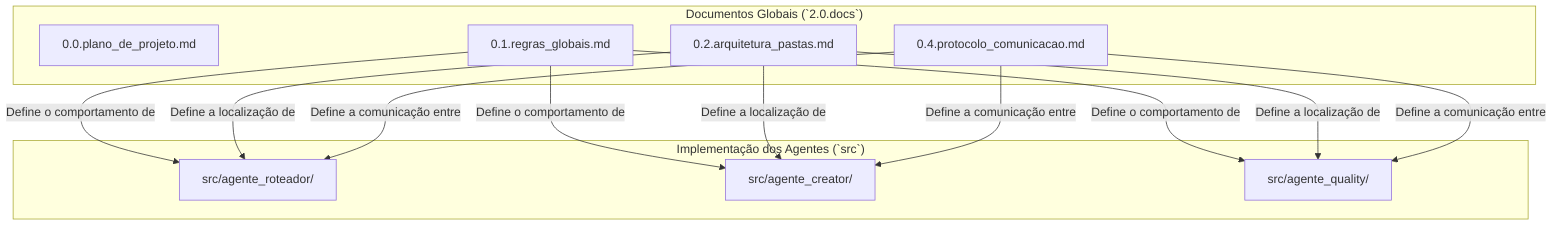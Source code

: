 graph TD
    subgraph "Documentos Globais (`2.0.docs`)"
        A["0.0.plano_de_projeto.md"];
        B["0.1.regras_globais.md"];
        C["0.2.arquitetura_pastas.md"];
        D["0.4.protocolo_comunicacao.md"];
    end

    subgraph "Implementação dos Agentes (`src`)"
        direction LR
        E["src/agente_roteador/"];
        F["src/agente_creator/"];
        G["src/agente_quality/"];
    end

    B -- Define o comportamento de --> E & F & G;
    C -- Define a localização de --> E & F & G;
    D -- Define a comunicação entre --> E & F & G;